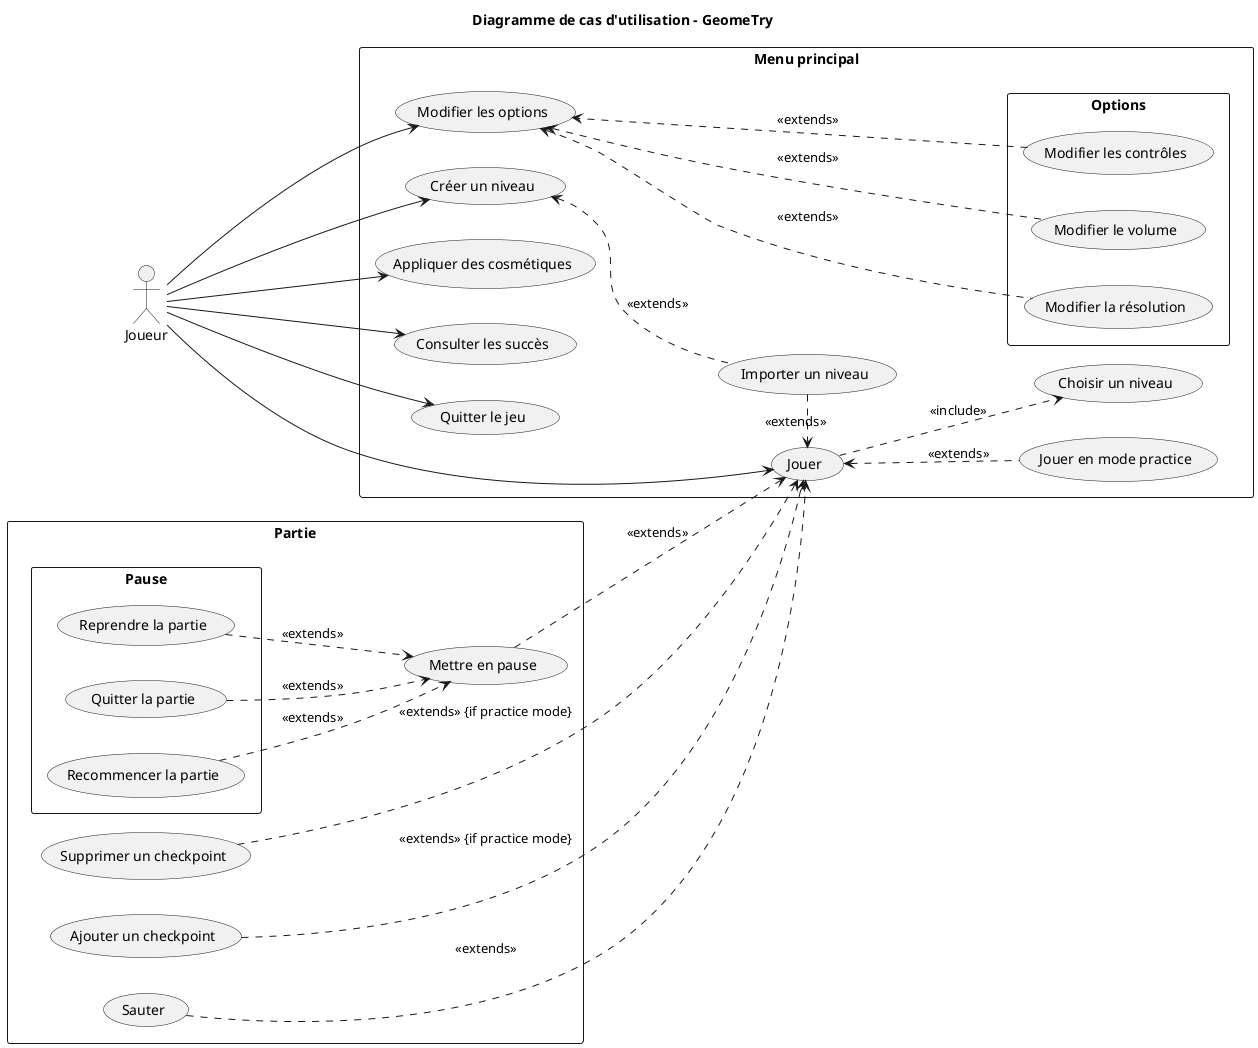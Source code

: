 @startuml Usecase
left to right direction
title Diagramme de cas d'utilisation - GeomeTry

actor Joueur

rectangle "Menu principal" {
        
    Joueur ---> (Jouer)
    (Jouer) ..> (Choisir un niveau) : <<include>>
    (Jouer) <.left. (Importer un niveau) : <<extends>>
    (Jouer) <.. (Jouer en mode practice) : <<extends>>

    Joueur --> (Créer un niveau)
    (Créer un niveau) <.. (Importer un niveau) : <<extends>>

    Joueur --> (Modifier les options)

    rectangle Options {
        (Modifier les options) <.left.. (Modifier les contrôles) : <<extends>>
        (Modifier les options) <... (Modifier la résolution) : <<extends>>
        (Modifier les options) <... (Modifier le volume) : <<extends>>
    }

    Joueur --> (Appliquer des cosmétiques)

    Joueur --> (Consulter les succès)

    Joueur --> (Quitter le jeu)
}

rectangle Partie {
    Jouer <.up. (Mettre en pause) : <<extends>>
    Jouer <.up. (Sauter) : <<extends>>
    Jouer <.up. (Ajouter un checkpoint) : <<extends>> {if practice mode}
    Jouer <.up. (Supprimer un checkpoint) : <<extends>> {if practice mode}

    rectangle Pause {
    (Mettre en pause) <.up. (Reprendre la partie) : <<extends>>
    (Mettre en pause) <.up. (Quitter la partie) : <<extends>> 
    (Mettre en pause) <.up. (Recommencer la partie) : <<extends>>
}

@enduml